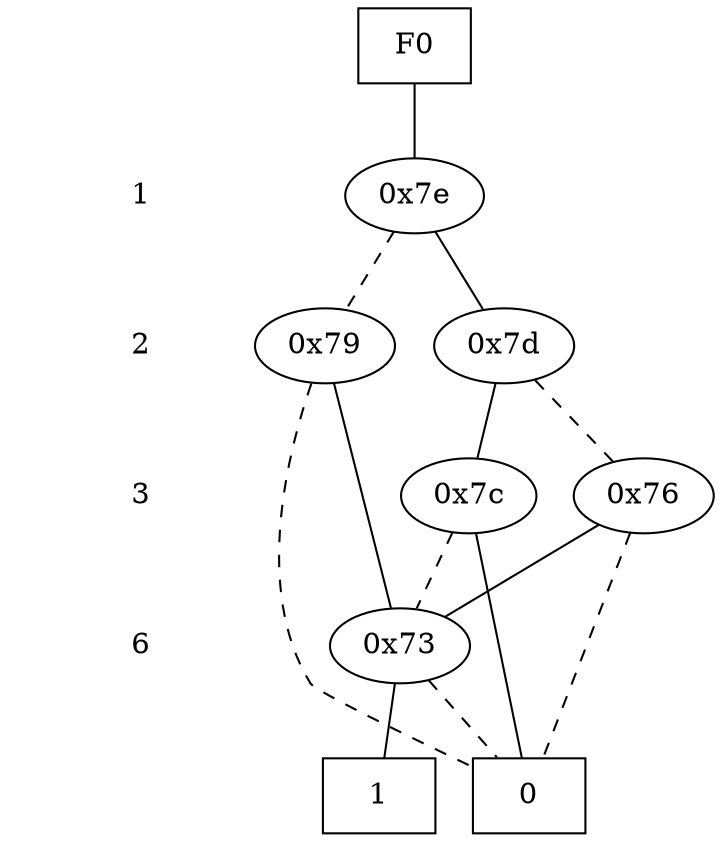 digraph "DD" {
size = "7.5,10"
center = true;
edge [dir = none];
{ node [shape = plaintext];
  edge [style = invis];
  "CONST NODES" [style = invis];
" 1 " -> " 2 " -> " 3 " -> " 6 " -> "CONST NODES"; 
}
{ rank = same; node [shape = box]; edge [style = invis];
"F0"; }
{ rank = same; " 1 ";
"0x7e";
}
{ rank = same; " 2 ";
"0x7d";
"0x79";
}
{ rank = same; " 3 ";
"0x7c";
"0x76";
}
{ rank = same; " 6 ";
"0x73";
}
{ rank = same; "CONST NODES";
{ node [shape = box]; "0x5c";
"0x5b";
}
}
"F0" -> "0x7e" [style = solid];
"0x7e" -> "0x7d";
"0x7e" -> "0x79" [style = dashed];
"0x7d" -> "0x7c";
"0x7d" -> "0x76" [style = dashed];
"0x79" -> "0x73";
"0x79" -> "0x5c" [style = dashed];
"0x7c" -> "0x5c";
"0x7c" -> "0x73" [style = dashed];
"0x76" -> "0x73";
"0x76" -> "0x5c" [style = dashed];
"0x73" -> "0x5b";
"0x73" -> "0x5c" [style = dashed];
"0x5c" [label = "0"];
"0x5b" [label = "1"];
}

